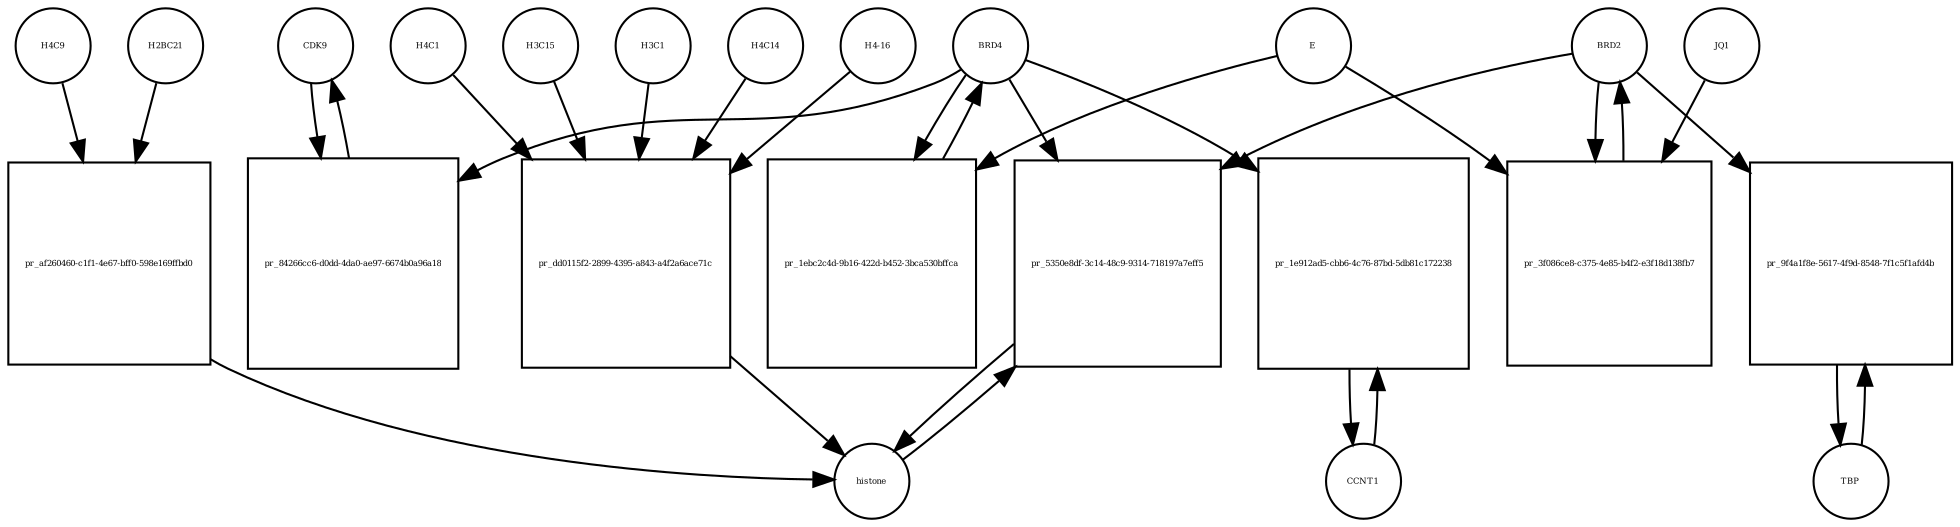 strict digraph  {
CDK9 [annotation="", bipartite=0, cls=macromolecule, fontsize=4, label=CDK9, shape=circle];
"pr_84266cc6-d0dd-4da0-ae97-6674b0a96a18" [annotation="", bipartite=1, cls=process, fontsize=4, label="pr_84266cc6-d0dd-4da0-ae97-6674b0a96a18", shape=square];
BRD4 [annotation="", bipartite=0, cls=macromolecule, fontsize=4, label=BRD4, shape=circle];
CCNT1 [annotation="", bipartite=0, cls=macromolecule, fontsize=4, label=CCNT1, shape=circle];
"pr_1e912ad5-cbb6-4c76-87bd-5db81c172238" [annotation="", bipartite=1, cls=process, fontsize=4, label="pr_1e912ad5-cbb6-4c76-87bd-5db81c172238", shape=square];
histone [annotation="", bipartite=0, cls=complex, fontsize=4, label=histone, shape=circle];
"pr_5350e8df-3c14-48c9-9314-718197a7eff5" [annotation="", bipartite=1, cls=process, fontsize=4, label="pr_5350e8df-3c14-48c9-9314-718197a7eff5", shape=square];
BRD2 [annotation="", bipartite=0, cls=macromolecule, fontsize=4, label=BRD2, shape=circle];
"pr_1ebc2c4d-9b16-422d-b452-3bca530bffca" [annotation="", bipartite=1, cls=process, fontsize=4, label="pr_1ebc2c4d-9b16-422d-b452-3bca530bffca", shape=square];
E [annotation=urn_miriam_ncbiprotein_BCD58755, bipartite=0, cls=macromolecule, fontsize=4, label=E, shape=circle];
H4C14 [annotation="", bipartite=0, cls=macromolecule, fontsize=4, label=H4C14, shape=circle];
"pr_dd0115f2-2899-4395-a843-a4f2a6ace71c" [annotation="", bipartite=1, cls=process, fontsize=4, label="pr_dd0115f2-2899-4395-a843-a4f2a6ace71c", shape=square];
"H4-16" [annotation="", bipartite=0, cls=macromolecule, fontsize=4, label="H4-16", shape=circle];
H4C1 [annotation="", bipartite=0, cls=macromolecule, fontsize=4, label=H4C1, shape=circle];
H3C15 [annotation="", bipartite=0, cls=macromolecule, fontsize=4, label=H3C15, shape=circle];
H3C1 [annotation="", bipartite=0, cls=macromolecule, fontsize=4, label=H3C1, shape=circle];
"pr_3f086ce8-c375-4e85-b4f2-e3f18d138fb7" [annotation="", bipartite=1, cls=process, fontsize=4, label="pr_3f086ce8-c375-4e85-b4f2-e3f18d138fb7", shape=square];
JQ1 [annotation="", bipartite=0, cls=macromolecule, fontsize=4, label=JQ1, shape=circle];
TBP [annotation="", bipartite=0, cls=macromolecule, fontsize=4, label=TBP, shape=circle];
"pr_9f4a1f8e-5617-4f9d-8548-7f1c5f1afd4b" [annotation="", bipartite=1, cls=process, fontsize=4, label="pr_9f4a1f8e-5617-4f9d-8548-7f1c5f1afd4b", shape=square];
H4C9 [annotation="", bipartite=0, cls=macromolecule, fontsize=4, label=H4C9, shape=circle];
"pr_af260460-c1f1-4e67-bff0-598e169ffbd0" [annotation="", bipartite=1, cls=process, fontsize=4, label="pr_af260460-c1f1-4e67-bff0-598e169ffbd0", shape=square];
H2BC21 [annotation="", bipartite=0, cls=macromolecule, fontsize=4, label=H2BC21, shape=circle];
CDK9 -> "pr_84266cc6-d0dd-4da0-ae97-6674b0a96a18"  [annotation="", interaction_type=consumption];
"pr_84266cc6-d0dd-4da0-ae97-6674b0a96a18" -> CDK9  [annotation="", interaction_type=production];
BRD4 -> "pr_84266cc6-d0dd-4da0-ae97-6674b0a96a18"  [annotation=urn_miriam_taxonomy_10090, interaction_type=catalysis];
BRD4 -> "pr_1e912ad5-cbb6-4c76-87bd-5db81c172238"  [annotation="", interaction_type=catalysis];
BRD4 -> "pr_5350e8df-3c14-48c9-9314-718197a7eff5"  [annotation="urn_miriam_doi_10.1038%2Fnsmb.3228.|urn_miriam_doi_10.1016%2Fj.molcel.2008.01.018", interaction_type=catalysis];
BRD4 -> "pr_1ebc2c4d-9b16-422d-b452-3bca530bffca"  [annotation="", interaction_type=consumption];
CCNT1 -> "pr_1e912ad5-cbb6-4c76-87bd-5db81c172238"  [annotation="", interaction_type=consumption];
"pr_1e912ad5-cbb6-4c76-87bd-5db81c172238" -> CCNT1  [annotation="", interaction_type=production];
histone -> "pr_5350e8df-3c14-48c9-9314-718197a7eff5"  [annotation="", interaction_type=consumption];
"pr_5350e8df-3c14-48c9-9314-718197a7eff5" -> histone  [annotation="", interaction_type=production];
BRD2 -> "pr_5350e8df-3c14-48c9-9314-718197a7eff5"  [annotation="urn_miriam_doi_10.1038%2Fnsmb.3228.|urn_miriam_doi_10.1016%2Fj.molcel.2008.01.018", interaction_type=catalysis];
BRD2 -> "pr_3f086ce8-c375-4e85-b4f2-e3f18d138fb7"  [annotation="", interaction_type=consumption];
BRD2 -> "pr_9f4a1f8e-5617-4f9d-8548-7f1c5f1afd4b"  [annotation="urn_miriam_doi_10.1007%2Fs11010-006-9223-6", interaction_type=catalysis];
"pr_1ebc2c4d-9b16-422d-b452-3bca530bffca" -> BRD4  [annotation="", interaction_type=production];
E -> "pr_1ebc2c4d-9b16-422d-b452-3bca530bffca"  [annotation="urn_miriam_doi_10.1038%2Fs41586-020-2286-9", interaction_type=inhibition];
E -> "pr_3f086ce8-c375-4e85-b4f2-e3f18d138fb7"  [annotation="urn_miriam_doi_10.1038%2Fs41586-020-2286-9|urn_miriam_doi_10.1080%2F15592294.2018.1469891", interaction_type=inhibition];
H4C14 -> "pr_dd0115f2-2899-4395-a843-a4f2a6ace71c"  [annotation="", interaction_type=consumption];
"pr_dd0115f2-2899-4395-a843-a4f2a6ace71c" -> histone  [annotation="", interaction_type=production];
"H4-16" -> "pr_dd0115f2-2899-4395-a843-a4f2a6ace71c"  [annotation="", interaction_type=consumption];
H4C1 -> "pr_dd0115f2-2899-4395-a843-a4f2a6ace71c"  [annotation="", interaction_type=consumption];
H3C15 -> "pr_dd0115f2-2899-4395-a843-a4f2a6ace71c"  [annotation="", interaction_type=consumption];
H3C1 -> "pr_dd0115f2-2899-4395-a843-a4f2a6ace71c"  [annotation="", interaction_type=consumption];
"pr_3f086ce8-c375-4e85-b4f2-e3f18d138fb7" -> BRD2  [annotation="", interaction_type=production];
JQ1 -> "pr_3f086ce8-c375-4e85-b4f2-e3f18d138fb7"  [annotation="urn_miriam_doi_10.1038%2Fs41586-020-2286-9|urn_miriam_doi_10.1080%2F15592294.2018.1469891", interaction_type=inhibition];
TBP -> "pr_9f4a1f8e-5617-4f9d-8548-7f1c5f1afd4b"  [annotation="", interaction_type=consumption];
"pr_9f4a1f8e-5617-4f9d-8548-7f1c5f1afd4b" -> TBP  [annotation="", interaction_type=production];
H4C9 -> "pr_af260460-c1f1-4e67-bff0-598e169ffbd0"  [annotation="", interaction_type=consumption];
"pr_af260460-c1f1-4e67-bff0-598e169ffbd0" -> histone  [annotation="", interaction_type=production];
H2BC21 -> "pr_af260460-c1f1-4e67-bff0-598e169ffbd0"  [annotation="", interaction_type=consumption];
}
